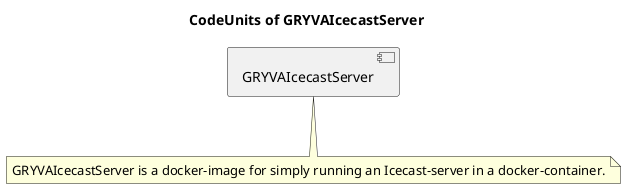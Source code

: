 @startuml CodeUnits-Overview
title CodeUnits of GRYVAIcecastServer

[GRYVAIcecastServer]
note as GRYVAIcecastServerNote
  GRYVAIcecastServer is a docker-image for simply running an Icecast-server in a docker-container.
end note
GRYVAIcecastServer .. GRYVAIcecastServerNote


@enduml